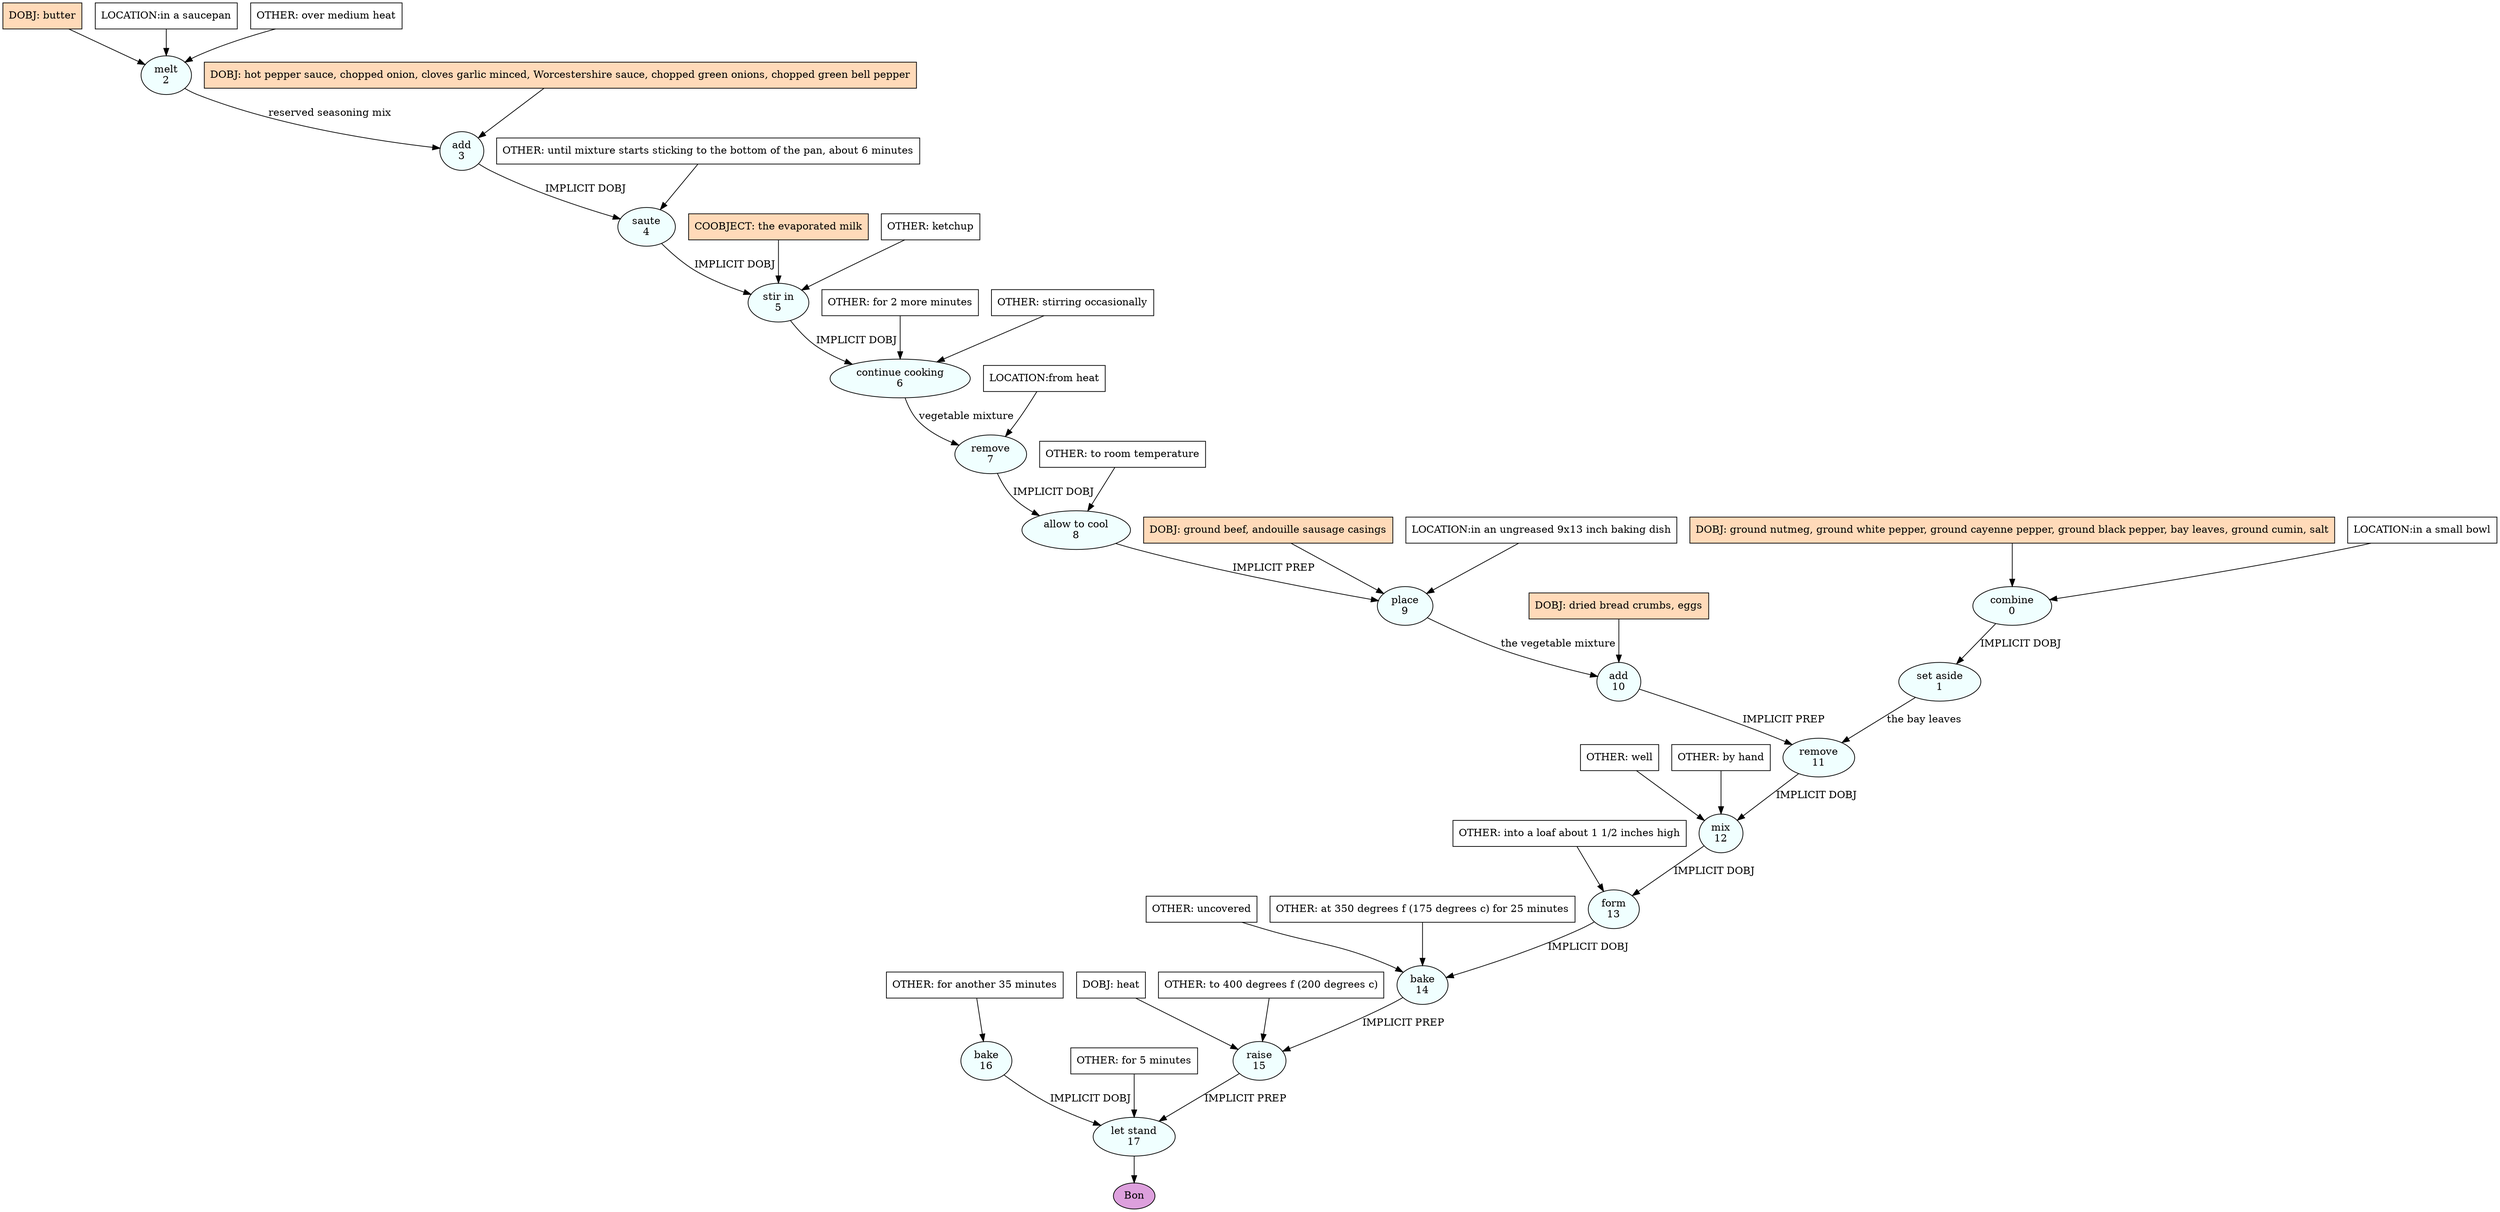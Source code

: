digraph recipe {
E0[label="combine
0", shape=oval, style=filled, fillcolor=azure]
E1[label="set aside
1", shape=oval, style=filled, fillcolor=azure]
E2[label="melt
2", shape=oval, style=filled, fillcolor=azure]
E3[label="add
3", shape=oval, style=filled, fillcolor=azure]
E4[label="saute
4", shape=oval, style=filled, fillcolor=azure]
E5[label="stir in
5", shape=oval, style=filled, fillcolor=azure]
E6[label="continue cooking
6", shape=oval, style=filled, fillcolor=azure]
E7[label="remove
7", shape=oval, style=filled, fillcolor=azure]
E8[label="allow to cool
8", shape=oval, style=filled, fillcolor=azure]
E9[label="place
9", shape=oval, style=filled, fillcolor=azure]
E10[label="add
10", shape=oval, style=filled, fillcolor=azure]
E11[label="remove
11", shape=oval, style=filled, fillcolor=azure]
E12[label="mix
12", shape=oval, style=filled, fillcolor=azure]
E13[label="form
13", shape=oval, style=filled, fillcolor=azure]
E14[label="bake
14", shape=oval, style=filled, fillcolor=azure]
E15[label="raise
15", shape=oval, style=filled, fillcolor=azure]
E16[label="bake
16", shape=oval, style=filled, fillcolor=azure]
E17[label="let stand
17", shape=oval, style=filled, fillcolor=azure]
D0[label="DOBJ: ground nutmeg, ground white pepper, ground cayenne pepper, ground black pepper, bay leaves, ground cumin, salt", shape=box, style=filled, fillcolor=peachpuff]
D0 -> E0
P0_0[label="LOCATION:in a small bowl", shape=box, style=filled, fillcolor=white]
P0_0 -> E0
O16_0[label="OTHER: for another 35 minutes", shape=box, style=filled, fillcolor=white]
O16_0 -> E16
D2[label="DOBJ: butter", shape=box, style=filled, fillcolor=peachpuff]
D2 -> E2
P2_0[label="LOCATION:in a saucepan", shape=box, style=filled, fillcolor=white]
P2_0 -> E2
O2_0[label="OTHER: over medium heat", shape=box, style=filled, fillcolor=white]
O2_0 -> E2
E0 -> E1 [label="IMPLICIT DOBJ"]
D3_ing[label="DOBJ: hot pepper sauce, chopped onion, cloves garlic minced, Worcestershire sauce, chopped green onions, chopped green bell pepper", shape=box, style=filled, fillcolor=peachpuff]
D3_ing -> E3
E2 -> E3 [label="reserved seasoning mix"]
E3 -> E4 [label="IMPLICIT DOBJ"]
O4_0_0[label="OTHER: until mixture starts sticking to the bottom of the pan, about 6 minutes", shape=box, style=filled, fillcolor=white]
O4_0_0 -> E4
E4 -> E5 [label="IMPLICIT DOBJ"]
P5_0_ing[label="COOBJECT: the evaporated milk", shape=box, style=filled, fillcolor=peachpuff]
P5_0_ing -> E5
O5_0_0[label="OTHER: ketchup", shape=box, style=filled, fillcolor=white]
O5_0_0 -> E5
E5 -> E6 [label="IMPLICIT DOBJ"]
O6_0_0[label="OTHER: for 2 more minutes", shape=box, style=filled, fillcolor=white]
O6_0_0 -> E6
O6_1_0[label="OTHER: stirring occasionally", shape=box, style=filled, fillcolor=white]
O6_1_0 -> E6
E6 -> E7 [label="vegetable mixture"]
P7_0_0[label="LOCATION:from heat", shape=box, style=filled, fillcolor=white]
P7_0_0 -> E7
E7 -> E8 [label="IMPLICIT DOBJ"]
O8_0_0[label="OTHER: to room temperature", shape=box, style=filled, fillcolor=white]
O8_0_0 -> E8
D9_ing[label="DOBJ: ground beef, andouille sausage casings", shape=box, style=filled, fillcolor=peachpuff]
D9_ing -> E9
E8 -> E9 [label="IMPLICIT PREP"]
P9_1_0[label="LOCATION:in an ungreased 9x13 inch baking dish", shape=box, style=filled, fillcolor=white]
P9_1_0 -> E9
D10_ing[label="DOBJ: dried bread crumbs, eggs", shape=box, style=filled, fillcolor=peachpuff]
D10_ing -> E10
E9 -> E10 [label="the vegetable mixture"]
E1 -> E11 [label="the bay leaves"]
E10 -> E11 [label="IMPLICIT PREP"]
E11 -> E12 [label="IMPLICIT DOBJ"]
O12_0_0[label="OTHER: well", shape=box, style=filled, fillcolor=white]
O12_0_0 -> E12
O12_1_0[label="OTHER: by hand", shape=box, style=filled, fillcolor=white]
O12_1_0 -> E12
E12 -> E13 [label="IMPLICIT DOBJ"]
O13_0_0[label="OTHER: into a loaf about 1 1/2 inches high", shape=box, style=filled, fillcolor=white]
O13_0_0 -> E13
E13 -> E14 [label="IMPLICIT DOBJ"]
O14_0_0[label="OTHER: uncovered", shape=box, style=filled, fillcolor=white]
O14_0_0 -> E14
O14_1_0[label="OTHER: at 350 degrees f (175 degrees c) for 25 minutes", shape=box, style=filled, fillcolor=white]
O14_1_0 -> E14
D15_0[label="DOBJ: heat", shape=box, style=filled, fillcolor=white]
D15_0 -> E15
E14 -> E15 [label="IMPLICIT PREP"]
O15_0_0[label="OTHER: to 400 degrees f (200 degrees c)", shape=box, style=filled, fillcolor=white]
O15_0_0 -> E15
E16 -> E17 [label="IMPLICIT DOBJ"]
E15 -> E17 [label="IMPLICIT PREP"]
O17_0_0[label="OTHER: for 5 minutes", shape=box, style=filled, fillcolor=white]
O17_0_0 -> E17
EOR[label="Bon", shape=oval, style=filled, fillcolor=plum]
E17 -> EOR
}
